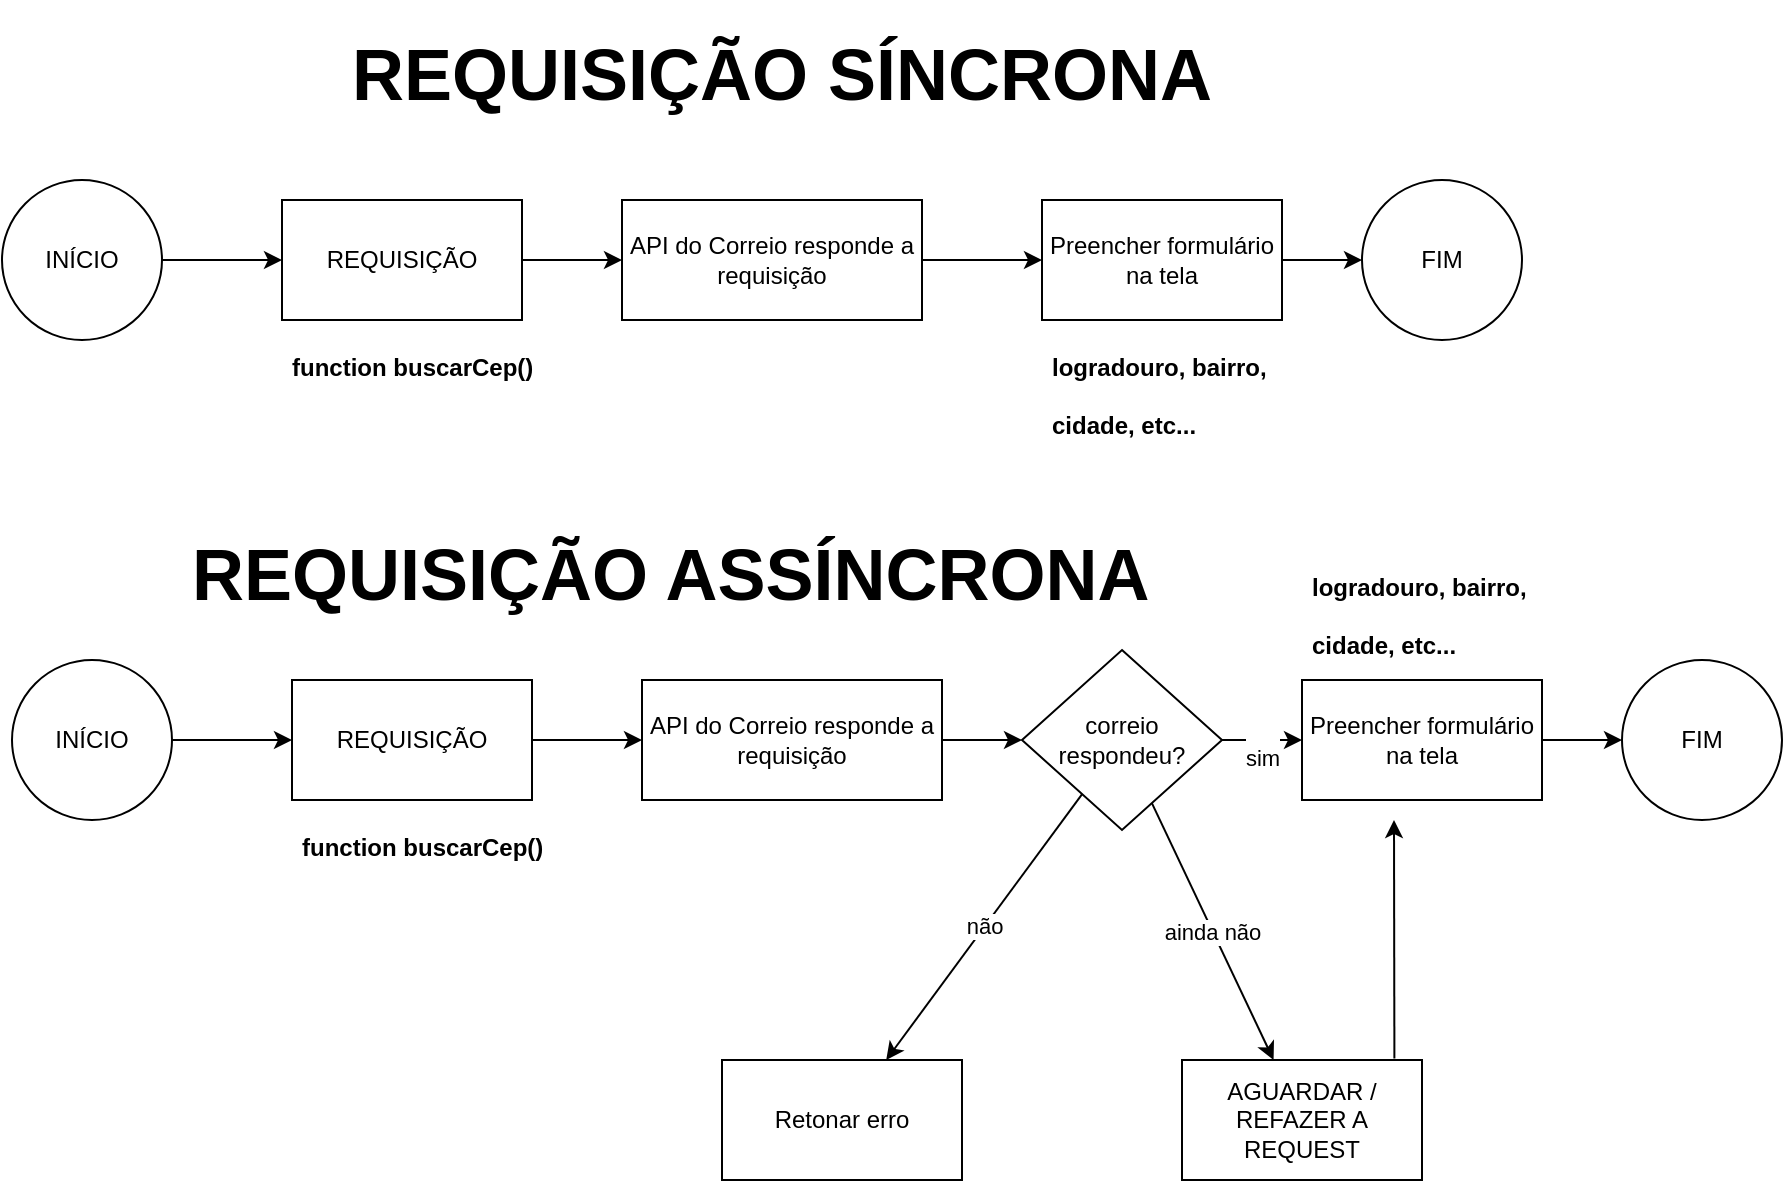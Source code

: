 <mxfile>
    <diagram id="6KPI0HJV15Gp6X21ct8e" name="Page-1">
        <mxGraphModel dx="943" dy="333" grid="1" gridSize="10" guides="1" tooltips="1" connect="1" arrows="1" fold="1" page="1" pageScale="1" pageWidth="850" pageHeight="1100" math="0" shadow="0">
            <root>
                <mxCell id="0"/>
                <mxCell id="1" parent="0"/>
                <mxCell id="4" value="" style="edgeStyle=none;html=1;" edge="1" parent="1" source="2" target="3">
                    <mxGeometry relative="1" as="geometry"/>
                </mxCell>
                <mxCell id="2" value="INÍCIO" style="ellipse;whiteSpace=wrap;html=1;aspect=fixed;" vertex="1" parent="1">
                    <mxGeometry x="130" y="170" width="80" height="80" as="geometry"/>
                </mxCell>
                <mxCell id="9" value="" style="edgeStyle=none;html=1;" edge="1" parent="1" source="3" target="8">
                    <mxGeometry relative="1" as="geometry"/>
                </mxCell>
                <mxCell id="3" value="REQUISIÇÃO" style="whiteSpace=wrap;html=1;" vertex="1" parent="1">
                    <mxGeometry x="270" y="180" width="120" height="60" as="geometry"/>
                </mxCell>
                <mxCell id="7" value="&lt;h1&gt;&lt;font style=&quot;font-size: 12px;&quot;&gt;function buscarCep()&lt;/font&gt;&lt;/h1&gt;" style="text;html=1;strokeColor=none;fillColor=none;spacing=5;spacingTop=-20;whiteSpace=wrap;overflow=hidden;rounded=0;" vertex="1" parent="1">
                    <mxGeometry x="270" y="240" width="140" height="40" as="geometry"/>
                </mxCell>
                <mxCell id="11" value="" style="edgeStyle=none;html=1;" edge="1" parent="1" source="8" target="10">
                    <mxGeometry relative="1" as="geometry"/>
                </mxCell>
                <mxCell id="8" value="API do Correio responde a requisição" style="whiteSpace=wrap;html=1;" vertex="1" parent="1">
                    <mxGeometry x="440" y="180" width="150" height="60" as="geometry"/>
                </mxCell>
                <mxCell id="13" value="" style="edgeStyle=none;html=1;" edge="1" parent="1" source="10" target="12">
                    <mxGeometry relative="1" as="geometry"/>
                </mxCell>
                <mxCell id="10" value="Preencher formulário na tela" style="whiteSpace=wrap;html=1;" vertex="1" parent="1">
                    <mxGeometry x="650" y="180" width="120" height="60" as="geometry"/>
                </mxCell>
                <mxCell id="12" value="FIM" style="ellipse;whiteSpace=wrap;html=1;" vertex="1" parent="1">
                    <mxGeometry x="810" y="170" width="80" height="80" as="geometry"/>
                </mxCell>
                <mxCell id="14" value="&lt;h1&gt;&lt;font style=&quot;font-size: 12px;&quot;&gt;logradouro, bairro, cidade, etc...&lt;/font&gt;&lt;/h1&gt;" style="text;html=1;strokeColor=none;fillColor=none;spacing=5;spacingTop=-20;whiteSpace=wrap;overflow=hidden;rounded=0;" vertex="1" parent="1">
                    <mxGeometry x="650" y="240" width="140" height="80" as="geometry"/>
                </mxCell>
                <mxCell id="15" value="&lt;h1&gt;&lt;font style=&quot;font-size: 36px;&quot;&gt;REQUISIÇÃO SÍNCRONA&lt;/font&gt;&lt;/h1&gt;" style="text;html=1;strokeColor=none;fillColor=none;spacing=5;spacingTop=-20;whiteSpace=wrap;overflow=hidden;rounded=0;" vertex="1" parent="1">
                    <mxGeometry x="300" y="90" width="460" height="60" as="geometry"/>
                </mxCell>
                <mxCell id="16" value="&lt;h1&gt;&lt;font style=&quot;font-size: 36px;&quot;&gt;REQUISIÇÃO ASSÍNCRONA&lt;/font&gt;&lt;/h1&gt;" style="text;html=1;strokeColor=none;fillColor=none;spacing=5;spacingTop=-20;whiteSpace=wrap;overflow=hidden;rounded=0;" vertex="1" parent="1">
                    <mxGeometry x="220" y="340" width="560" height="60" as="geometry"/>
                </mxCell>
                <mxCell id="17" value="" style="edgeStyle=none;html=1;" edge="1" parent="1" source="18" target="20">
                    <mxGeometry relative="1" as="geometry"/>
                </mxCell>
                <mxCell id="18" value="INÍCIO" style="ellipse;whiteSpace=wrap;html=1;aspect=fixed;" vertex="1" parent="1">
                    <mxGeometry x="135" y="410" width="80" height="80" as="geometry"/>
                </mxCell>
                <mxCell id="19" value="" style="edgeStyle=none;html=1;" edge="1" parent="1" source="20" target="23">
                    <mxGeometry relative="1" as="geometry"/>
                </mxCell>
                <mxCell id="20" value="REQUISIÇÃO" style="whiteSpace=wrap;html=1;" vertex="1" parent="1">
                    <mxGeometry x="275" y="420" width="120" height="60" as="geometry"/>
                </mxCell>
                <mxCell id="21" value="&lt;h1&gt;&lt;font style=&quot;font-size: 12px;&quot;&gt;function buscarCep()&lt;/font&gt;&lt;/h1&gt;" style="text;html=1;strokeColor=none;fillColor=none;spacing=5;spacingTop=-20;whiteSpace=wrap;overflow=hidden;rounded=0;" vertex="1" parent="1">
                    <mxGeometry x="275" y="480" width="140" height="40" as="geometry"/>
                </mxCell>
                <mxCell id="29" value="" style="edgeStyle=none;html=1;fontSize=36;" edge="1" parent="1" source="23" target="28">
                    <mxGeometry relative="1" as="geometry"/>
                </mxCell>
                <mxCell id="23" value="API do Correio responde a requisição" style="whiteSpace=wrap;html=1;" vertex="1" parent="1">
                    <mxGeometry x="450" y="420" width="150" height="60" as="geometry"/>
                </mxCell>
                <mxCell id="24" value="" style="edgeStyle=none;html=1;" edge="1" parent="1" source="25" target="26">
                    <mxGeometry relative="1" as="geometry"/>
                </mxCell>
                <mxCell id="25" value="Preencher formulário na tela" style="whiteSpace=wrap;html=1;" vertex="1" parent="1">
                    <mxGeometry x="780" y="420" width="120" height="60" as="geometry"/>
                </mxCell>
                <mxCell id="26" value="FIM" style="ellipse;whiteSpace=wrap;html=1;" vertex="1" parent="1">
                    <mxGeometry x="940" y="410" width="80" height="80" as="geometry"/>
                </mxCell>
                <mxCell id="27" value="&lt;h1&gt;&lt;font style=&quot;font-size: 12px;&quot;&gt;logradouro, bairro, cidade, etc...&lt;/font&gt;&lt;/h1&gt;" style="text;html=1;strokeColor=none;fillColor=none;spacing=5;spacingTop=-20;whiteSpace=wrap;overflow=hidden;rounded=0;" vertex="1" parent="1">
                    <mxGeometry x="780" y="350" width="140" height="80" as="geometry"/>
                </mxCell>
                <mxCell id="30" value="&lt;font style=&quot;font-size: 11px;&quot;&gt;sim&lt;/font&gt;" style="edgeStyle=none;html=1;entryX=0;entryY=0.5;entryDx=0;entryDy=0;fontSize=36;" edge="1" parent="1" source="28" target="25">
                    <mxGeometry relative="1" as="geometry"/>
                </mxCell>
                <mxCell id="32" value="não" style="edgeStyle=none;html=1;fontSize=11;" edge="1" parent="1" source="28" target="31">
                    <mxGeometry x="-0.001" relative="1" as="geometry">
                        <mxPoint as="offset"/>
                    </mxGeometry>
                </mxCell>
                <mxCell id="34" value="ainda não" style="edgeStyle=none;html=1;fontSize=11;" edge="1" parent="1" source="28" target="33">
                    <mxGeometry relative="1" as="geometry"/>
                </mxCell>
                <mxCell id="28" value="correio respondeu?" style="rhombus;whiteSpace=wrap;html=1;" vertex="1" parent="1">
                    <mxGeometry x="640" y="405" width="100" height="90" as="geometry"/>
                </mxCell>
                <mxCell id="31" value="Retonar erro" style="whiteSpace=wrap;html=1;" vertex="1" parent="1">
                    <mxGeometry x="490" y="610" width="120" height="60" as="geometry"/>
                </mxCell>
                <mxCell id="35" style="edgeStyle=none;html=1;fontSize=11;exitX=0.885;exitY=-0.013;exitDx=0;exitDy=0;exitPerimeter=0;" edge="1" parent="1" source="33">
                    <mxGeometry relative="1" as="geometry">
                        <mxPoint x="826" y="490" as="targetPoint"/>
                    </mxGeometry>
                </mxCell>
                <mxCell id="33" value="&lt;span style=&quot;font-size: 12px;&quot;&gt;AGUARDAR / REFAZER A REQUEST&lt;/span&gt;" style="whiteSpace=wrap;html=1;fontSize=11;" vertex="1" parent="1">
                    <mxGeometry x="720" y="610" width="120" height="60" as="geometry"/>
                </mxCell>
            </root>
        </mxGraphModel>
    </diagram>
</mxfile>